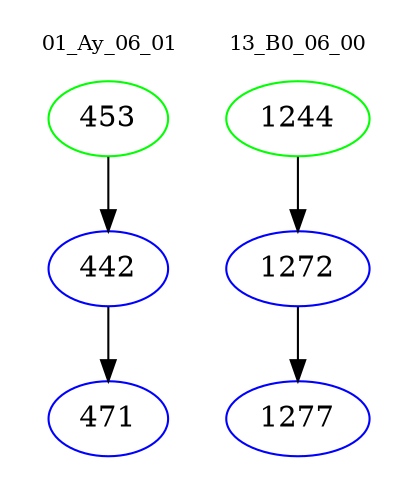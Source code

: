 digraph{
subgraph cluster_0 {
color = white
label = "01_Ay_06_01";
fontsize=10;
T0_453 [label="453", color="green"]
T0_453 -> T0_442 [color="black"]
T0_442 [label="442", color="blue"]
T0_442 -> T0_471 [color="black"]
T0_471 [label="471", color="blue"]
}
subgraph cluster_1 {
color = white
label = "13_B0_06_00";
fontsize=10;
T1_1244 [label="1244", color="green"]
T1_1244 -> T1_1272 [color="black"]
T1_1272 [label="1272", color="blue"]
T1_1272 -> T1_1277 [color="black"]
T1_1277 [label="1277", color="blue"]
}
}
